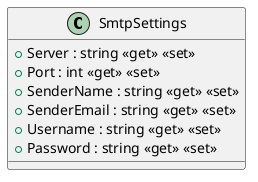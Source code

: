 @startuml
class SmtpSettings {
    + Server : string <<get>> <<set>>
    + Port : int <<get>> <<set>>
    + SenderName : string <<get>> <<set>>
    + SenderEmail : string <<get>> <<set>>
    + Username : string <<get>> <<set>>
    + Password : string <<get>> <<set>>
}
@enduml
